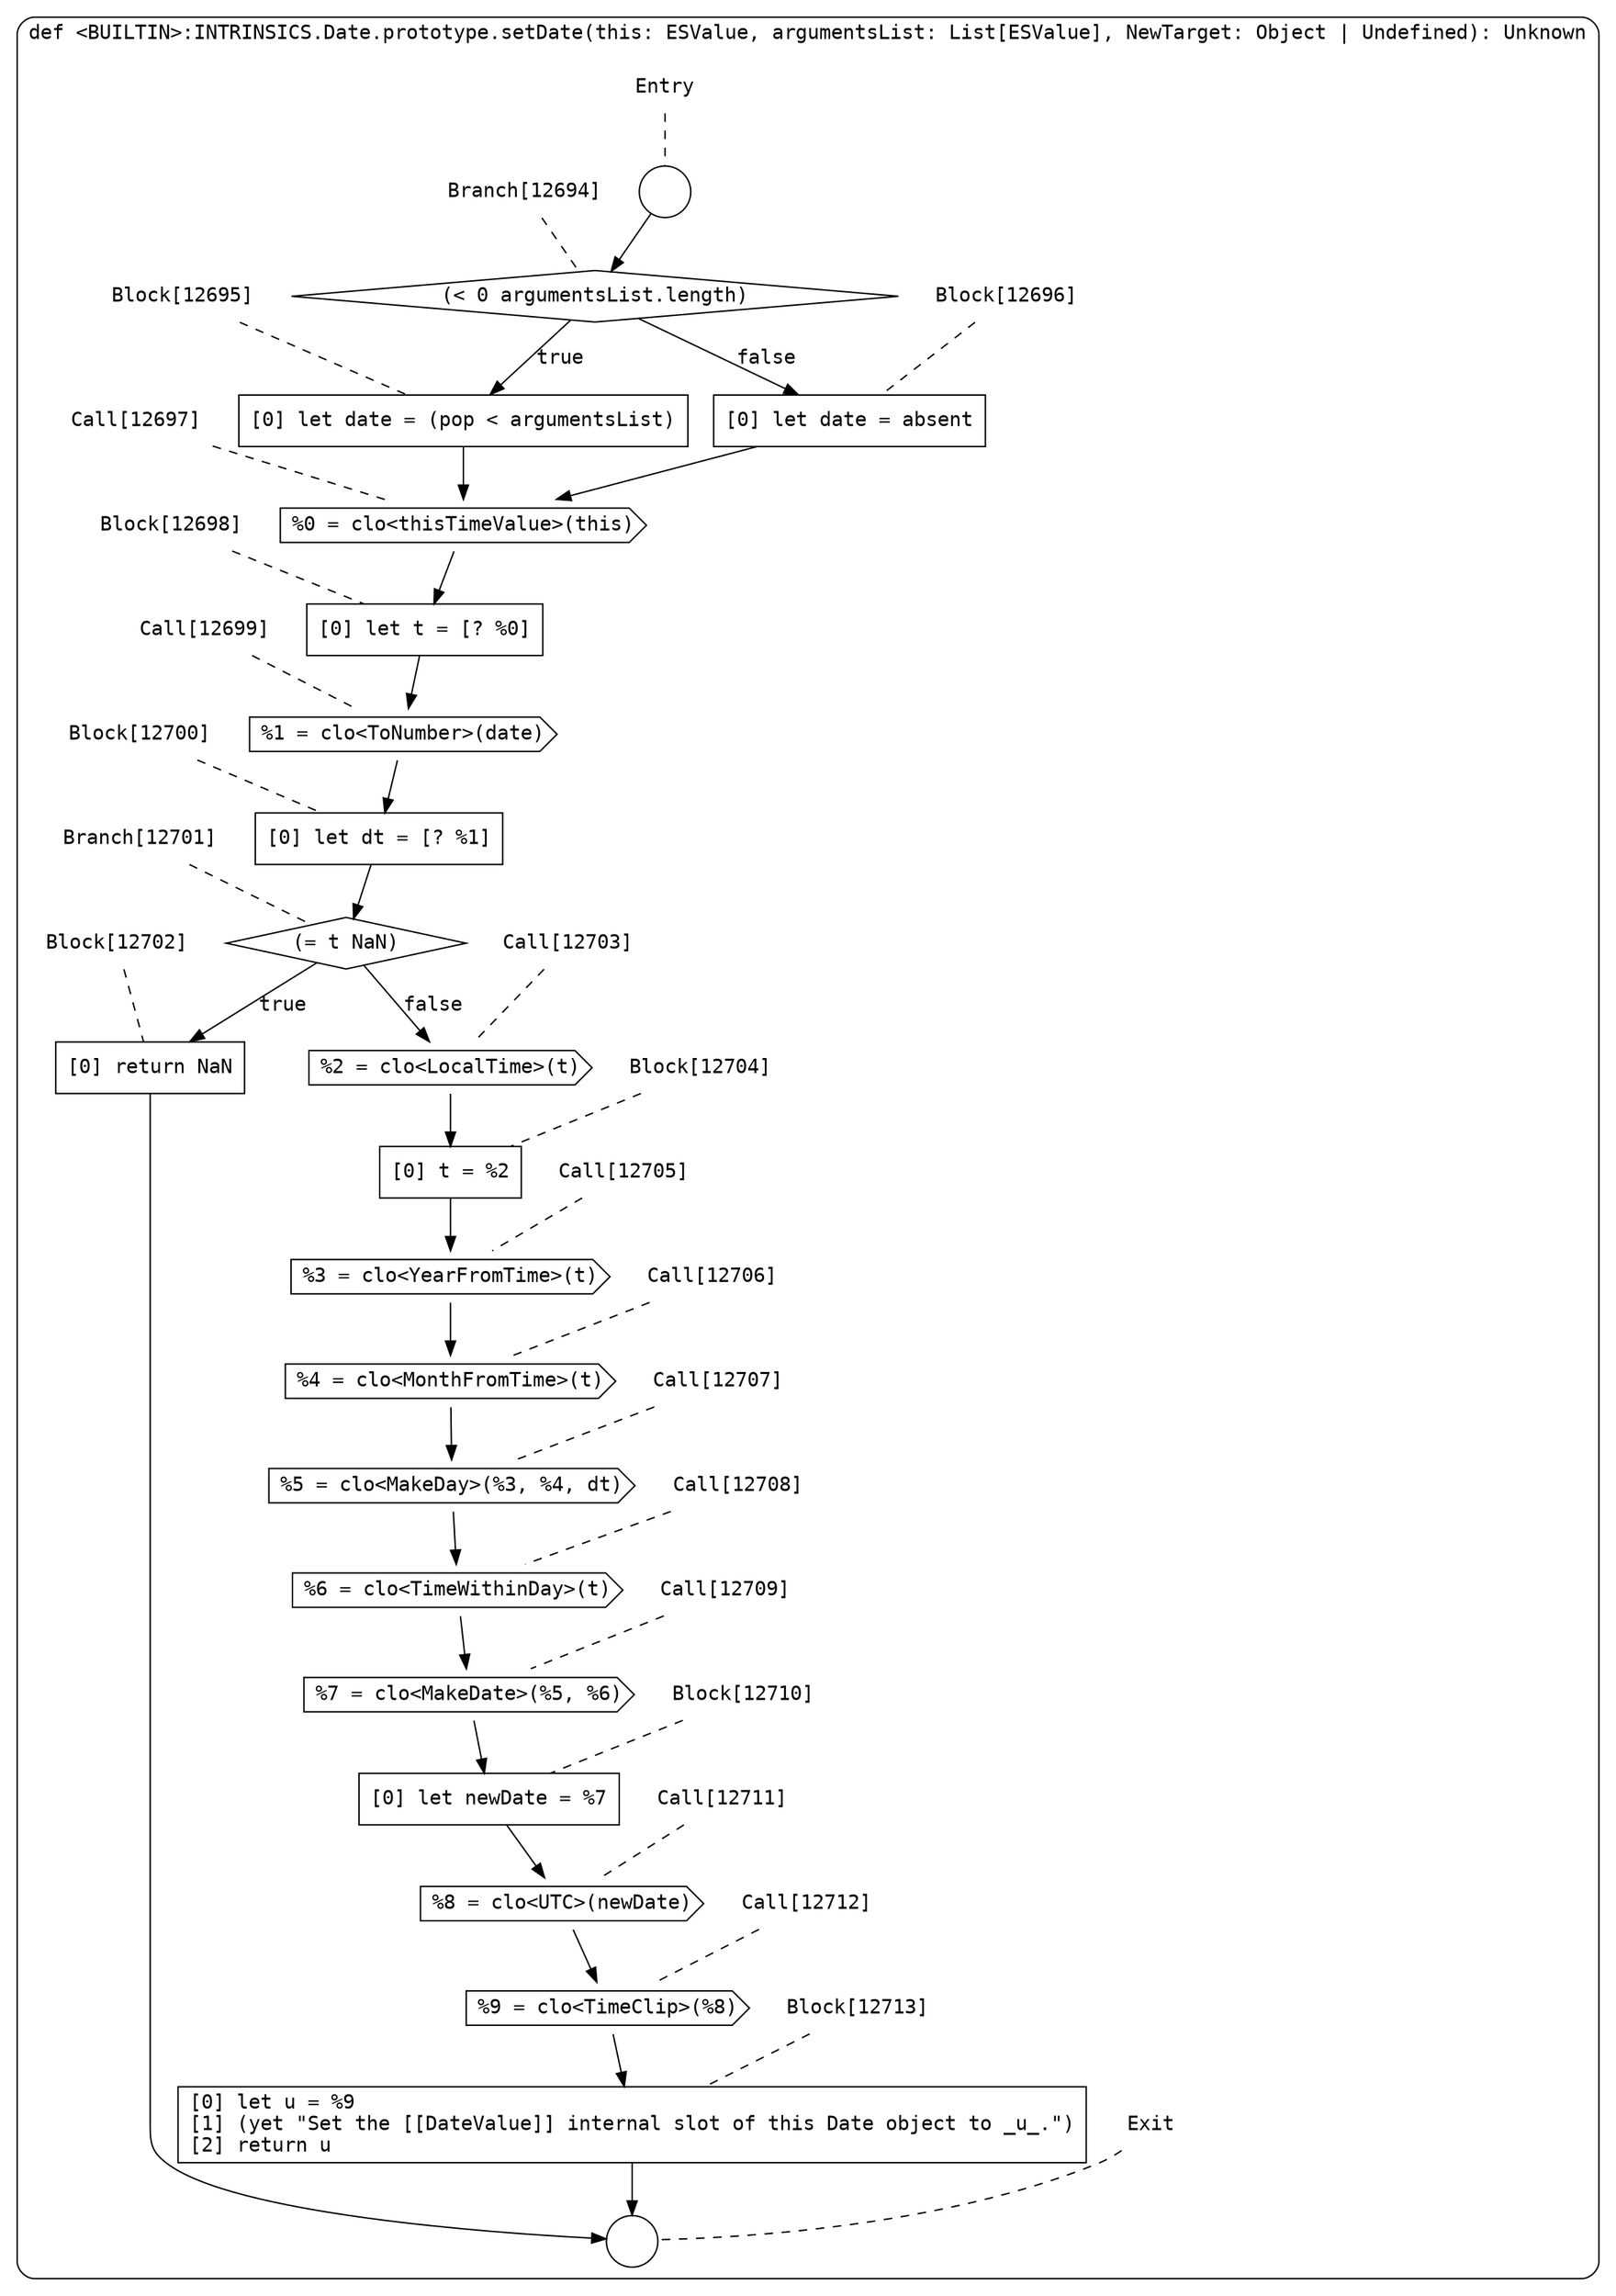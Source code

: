 digraph {
  graph [fontname = "Consolas"]
  node [fontname = "Consolas"]
  edge [fontname = "Consolas"]
  subgraph cluster2137 {
    label = "def <BUILTIN>:INTRINSICS.Date.prototype.setDate(this: ESValue, argumentsList: List[ESValue], NewTarget: Object | Undefined): Unknown"
    style = rounded
    cluster2137_entry_name [shape=none, label=<<font color="black">Entry</font>>]
    cluster2137_entry_name -> cluster2137_entry [arrowhead=none, color="black", style=dashed]
    cluster2137_entry [shape=circle label=" " color="black" fillcolor="white" style=filled]
    cluster2137_entry -> node12694 [color="black"]
    cluster2137_exit_name [shape=none, label=<<font color="black">Exit</font>>]
    cluster2137_exit_name -> cluster2137_exit [arrowhead=none, color="black", style=dashed]
    cluster2137_exit [shape=circle label=" " color="black" fillcolor="white" style=filled]
    node12694_name [shape=none, label=<<font color="black">Branch[12694]</font>>]
    node12694_name -> node12694 [arrowhead=none, color="black", style=dashed]
    node12694 [shape=diamond, label=<<font color="black">(&lt; 0 argumentsList.length)</font>> color="black" fillcolor="white", style=filled]
    node12694 -> node12695 [label=<<font color="black">true</font>> color="black"]
    node12694 -> node12696 [label=<<font color="black">false</font>> color="black"]
    node12695_name [shape=none, label=<<font color="black">Block[12695]</font>>]
    node12695_name -> node12695 [arrowhead=none, color="black", style=dashed]
    node12695 [shape=box, label=<<font color="black">[0] let date = (pop &lt; argumentsList)<BR ALIGN="LEFT"/></font>> color="black" fillcolor="white", style=filled]
    node12695 -> node12697 [color="black"]
    node12696_name [shape=none, label=<<font color="black">Block[12696]</font>>]
    node12696_name -> node12696 [arrowhead=none, color="black", style=dashed]
    node12696 [shape=box, label=<<font color="black">[0] let date = absent<BR ALIGN="LEFT"/></font>> color="black" fillcolor="white", style=filled]
    node12696 -> node12697 [color="black"]
    node12697_name [shape=none, label=<<font color="black">Call[12697]</font>>]
    node12697_name -> node12697 [arrowhead=none, color="black", style=dashed]
    node12697 [shape=cds, label=<<font color="black">%0 = clo&lt;thisTimeValue&gt;(this)</font>> color="black" fillcolor="white", style=filled]
    node12697 -> node12698 [color="black"]
    node12698_name [shape=none, label=<<font color="black">Block[12698]</font>>]
    node12698_name -> node12698 [arrowhead=none, color="black", style=dashed]
    node12698 [shape=box, label=<<font color="black">[0] let t = [? %0]<BR ALIGN="LEFT"/></font>> color="black" fillcolor="white", style=filled]
    node12698 -> node12699 [color="black"]
    node12699_name [shape=none, label=<<font color="black">Call[12699]</font>>]
    node12699_name -> node12699 [arrowhead=none, color="black", style=dashed]
    node12699 [shape=cds, label=<<font color="black">%1 = clo&lt;ToNumber&gt;(date)</font>> color="black" fillcolor="white", style=filled]
    node12699 -> node12700 [color="black"]
    node12700_name [shape=none, label=<<font color="black">Block[12700]</font>>]
    node12700_name -> node12700 [arrowhead=none, color="black", style=dashed]
    node12700 [shape=box, label=<<font color="black">[0] let dt = [? %1]<BR ALIGN="LEFT"/></font>> color="black" fillcolor="white", style=filled]
    node12700 -> node12701 [color="black"]
    node12701_name [shape=none, label=<<font color="black">Branch[12701]</font>>]
    node12701_name -> node12701 [arrowhead=none, color="black", style=dashed]
    node12701 [shape=diamond, label=<<font color="black">(= t NaN)</font>> color="black" fillcolor="white", style=filled]
    node12701 -> node12702 [label=<<font color="black">true</font>> color="black"]
    node12701 -> node12703 [label=<<font color="black">false</font>> color="black"]
    node12702_name [shape=none, label=<<font color="black">Block[12702]</font>>]
    node12702_name -> node12702 [arrowhead=none, color="black", style=dashed]
    node12702 [shape=box, label=<<font color="black">[0] return NaN<BR ALIGN="LEFT"/></font>> color="black" fillcolor="white", style=filled]
    node12702 -> cluster2137_exit [color="black"]
    node12703_name [shape=none, label=<<font color="black">Call[12703]</font>>]
    node12703_name -> node12703 [arrowhead=none, color="black", style=dashed]
    node12703 [shape=cds, label=<<font color="black">%2 = clo&lt;LocalTime&gt;(t)</font>> color="black" fillcolor="white", style=filled]
    node12703 -> node12704 [color="black"]
    node12704_name [shape=none, label=<<font color="black">Block[12704]</font>>]
    node12704_name -> node12704 [arrowhead=none, color="black", style=dashed]
    node12704 [shape=box, label=<<font color="black">[0] t = %2<BR ALIGN="LEFT"/></font>> color="black" fillcolor="white", style=filled]
    node12704 -> node12705 [color="black"]
    node12705_name [shape=none, label=<<font color="black">Call[12705]</font>>]
    node12705_name -> node12705 [arrowhead=none, color="black", style=dashed]
    node12705 [shape=cds, label=<<font color="black">%3 = clo&lt;YearFromTime&gt;(t)</font>> color="black" fillcolor="white", style=filled]
    node12705 -> node12706 [color="black"]
    node12706_name [shape=none, label=<<font color="black">Call[12706]</font>>]
    node12706_name -> node12706 [arrowhead=none, color="black", style=dashed]
    node12706 [shape=cds, label=<<font color="black">%4 = clo&lt;MonthFromTime&gt;(t)</font>> color="black" fillcolor="white", style=filled]
    node12706 -> node12707 [color="black"]
    node12707_name [shape=none, label=<<font color="black">Call[12707]</font>>]
    node12707_name -> node12707 [arrowhead=none, color="black", style=dashed]
    node12707 [shape=cds, label=<<font color="black">%5 = clo&lt;MakeDay&gt;(%3, %4, dt)</font>> color="black" fillcolor="white", style=filled]
    node12707 -> node12708 [color="black"]
    node12708_name [shape=none, label=<<font color="black">Call[12708]</font>>]
    node12708_name -> node12708 [arrowhead=none, color="black", style=dashed]
    node12708 [shape=cds, label=<<font color="black">%6 = clo&lt;TimeWithinDay&gt;(t)</font>> color="black" fillcolor="white", style=filled]
    node12708 -> node12709 [color="black"]
    node12709_name [shape=none, label=<<font color="black">Call[12709]</font>>]
    node12709_name -> node12709 [arrowhead=none, color="black", style=dashed]
    node12709 [shape=cds, label=<<font color="black">%7 = clo&lt;MakeDate&gt;(%5, %6)</font>> color="black" fillcolor="white", style=filled]
    node12709 -> node12710 [color="black"]
    node12710_name [shape=none, label=<<font color="black">Block[12710]</font>>]
    node12710_name -> node12710 [arrowhead=none, color="black", style=dashed]
    node12710 [shape=box, label=<<font color="black">[0] let newDate = %7<BR ALIGN="LEFT"/></font>> color="black" fillcolor="white", style=filled]
    node12710 -> node12711 [color="black"]
    node12711_name [shape=none, label=<<font color="black">Call[12711]</font>>]
    node12711_name -> node12711 [arrowhead=none, color="black", style=dashed]
    node12711 [shape=cds, label=<<font color="black">%8 = clo&lt;UTC&gt;(newDate)</font>> color="black" fillcolor="white", style=filled]
    node12711 -> node12712 [color="black"]
    node12712_name [shape=none, label=<<font color="black">Call[12712]</font>>]
    node12712_name -> node12712 [arrowhead=none, color="black", style=dashed]
    node12712 [shape=cds, label=<<font color="black">%9 = clo&lt;TimeClip&gt;(%8)</font>> color="black" fillcolor="white", style=filled]
    node12712 -> node12713 [color="black"]
    node12713_name [shape=none, label=<<font color="black">Block[12713]</font>>]
    node12713_name -> node12713 [arrowhead=none, color="black", style=dashed]
    node12713 [shape=box, label=<<font color="black">[0] let u = %9<BR ALIGN="LEFT"/>[1] (yet &quot;Set the [[DateValue]] internal slot of this Date object to _u_.&quot;)<BR ALIGN="LEFT"/>[2] return u<BR ALIGN="LEFT"/></font>> color="black" fillcolor="white", style=filled]
    node12713 -> cluster2137_exit [color="black"]
  }
}